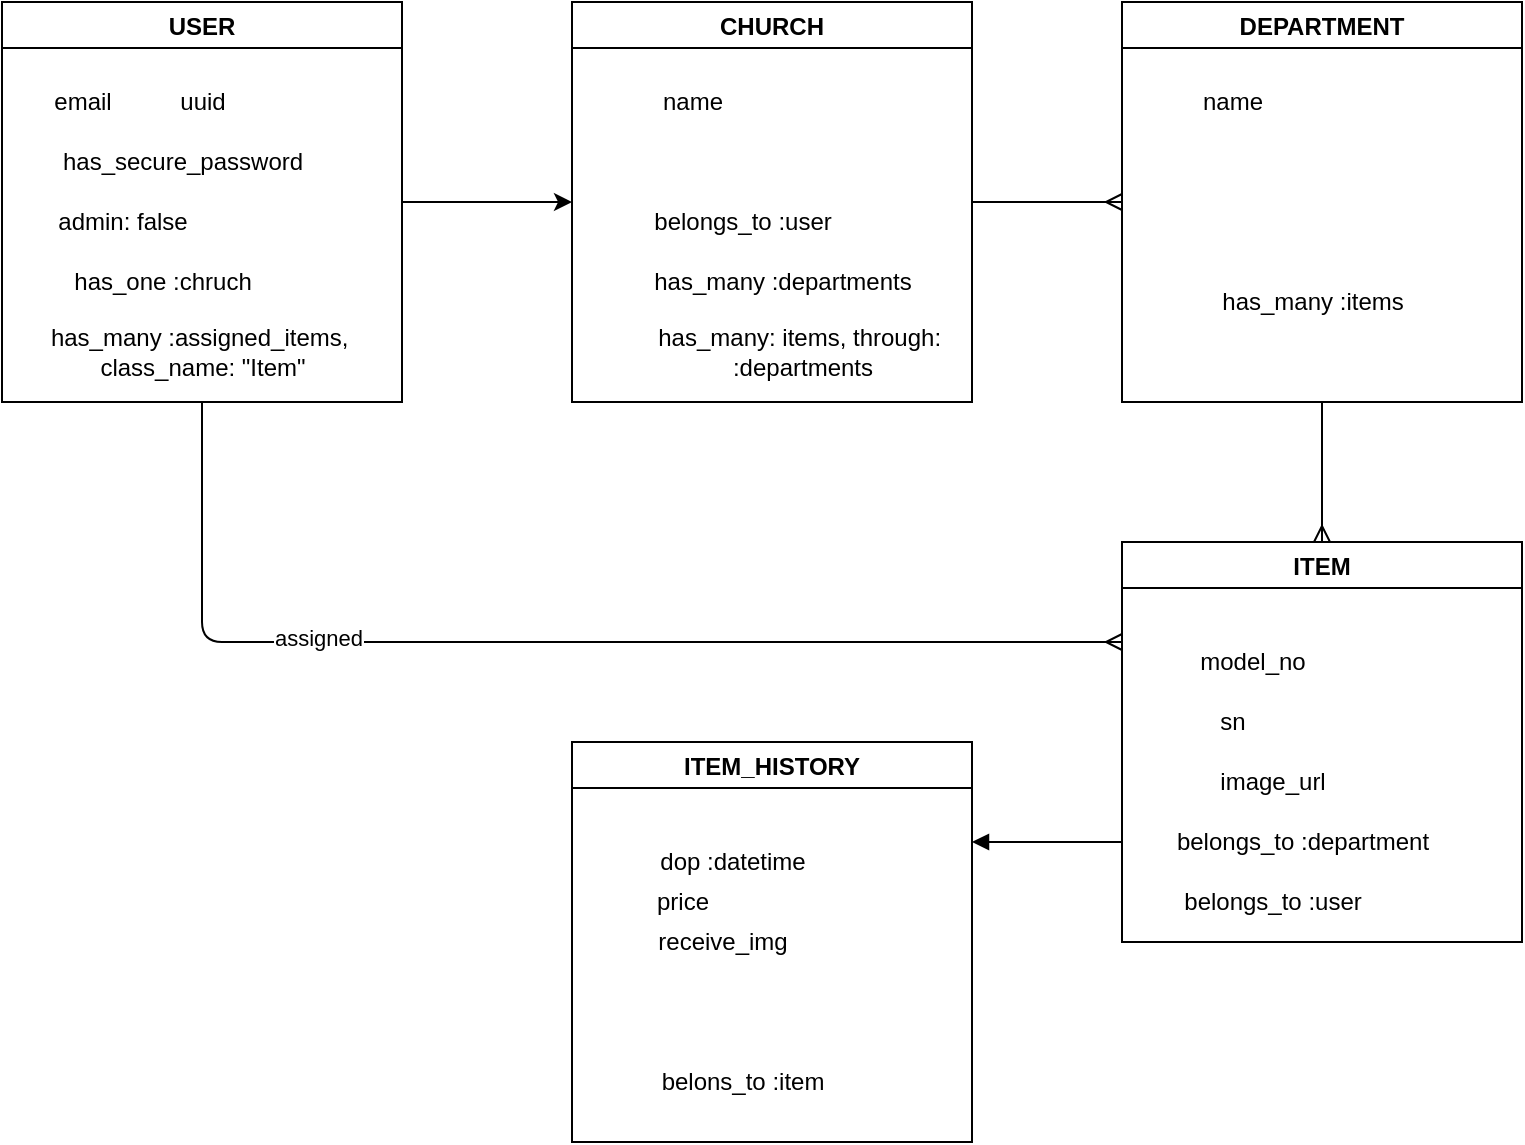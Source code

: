 <mxfile>
    <diagram id="hichByLxfxEbxuHL5GsQ" name="Page-1">
        <mxGraphModel dx="482" dy="722" grid="1" gridSize="10" guides="1" tooltips="1" connect="1" arrows="1" fold="1" page="1" pageScale="1" pageWidth="850" pageHeight="1100" math="0" shadow="0">
            <root>
                <mxCell id="0"/>
                <mxCell id="1" parent="0"/>
                <mxCell id="15" style="edgeStyle=none;html=1;exitX=1;exitY=0.5;exitDx=0;exitDy=0;entryX=0;entryY=0.5;entryDx=0;entryDy=0;" edge="1" parent="1" source="2" target="3">
                    <mxGeometry relative="1" as="geometry"/>
                </mxCell>
                <mxCell id="18" style="edgeStyle=none;html=1;entryX=0;entryY=0.25;entryDx=0;entryDy=0;endArrow=ERmany;endFill=0;exitX=0.5;exitY=1;exitDx=0;exitDy=0;" edge="1" parent="1" source="2" target="5">
                    <mxGeometry relative="1" as="geometry">
                        <Array as="points">
                            <mxPoint x="140" y="640"/>
                        </Array>
                    </mxGeometry>
                </mxCell>
                <mxCell id="19" value="assigned" style="edgeLabel;html=1;align=center;verticalAlign=middle;resizable=0;points=[];" vertex="1" connectable="0" parent="18">
                    <mxGeometry x="-0.387" y="2" relative="1" as="geometry">
                        <mxPoint as="offset"/>
                    </mxGeometry>
                </mxCell>
                <mxCell id="2" value="USER" style="swimlane;" vertex="1" parent="1">
                    <mxGeometry x="40" y="320" width="200" height="200" as="geometry"/>
                </mxCell>
                <mxCell id="7" value="email" style="text;html=1;align=center;verticalAlign=middle;resizable=0;points=[];autosize=1;strokeColor=none;fillColor=none;" vertex="1" parent="2">
                    <mxGeometry x="20" y="40" width="40" height="20" as="geometry"/>
                </mxCell>
                <mxCell id="8" value="has_secure_password" style="text;html=1;align=center;verticalAlign=middle;resizable=0;points=[];autosize=1;strokeColor=none;fillColor=none;" vertex="1" parent="2">
                    <mxGeometry x="20" y="70" width="140" height="20" as="geometry"/>
                </mxCell>
                <mxCell id="9" value="admin: false" style="text;html=1;align=center;verticalAlign=middle;resizable=0;points=[];autosize=1;strokeColor=none;fillColor=none;" vertex="1" parent="2">
                    <mxGeometry x="20" y="100" width="80" height="20" as="geometry"/>
                </mxCell>
                <mxCell id="10" value="uuid" style="text;html=1;align=center;verticalAlign=middle;resizable=0;points=[];autosize=1;strokeColor=none;fillColor=none;" vertex="1" parent="2">
                    <mxGeometry x="80" y="40" width="40" height="20" as="geometry"/>
                </mxCell>
                <mxCell id="11" value="has_one :chruch" style="text;html=1;align=center;verticalAlign=middle;resizable=0;points=[];autosize=1;strokeColor=none;fillColor=none;" vertex="1" parent="2">
                    <mxGeometry x="30" y="130" width="100" height="20" as="geometry"/>
                </mxCell>
                <mxCell id="12" value="has_many :assigned_items,&amp;nbsp;&lt;br&gt;class_name: &quot;Item&quot;" style="text;html=1;align=center;verticalAlign=middle;resizable=0;points=[];autosize=1;strokeColor=none;fillColor=none;" vertex="1" parent="2">
                    <mxGeometry x="15" y="160" width="170" height="30" as="geometry"/>
                </mxCell>
                <mxCell id="16" style="edgeStyle=none;html=1;exitX=1;exitY=0.5;exitDx=0;exitDy=0;entryX=0;entryY=0.5;entryDx=0;entryDy=0;endArrow=ERmany;endFill=0;" edge="1" parent="1" source="3" target="4">
                    <mxGeometry relative="1" as="geometry"/>
                </mxCell>
                <mxCell id="3" value="CHURCH" style="swimlane;" vertex="1" parent="1">
                    <mxGeometry x="325" y="320" width="200" height="200" as="geometry"/>
                </mxCell>
                <mxCell id="20" value="name" style="text;html=1;align=center;verticalAlign=middle;resizable=0;points=[];autosize=1;strokeColor=none;fillColor=none;" vertex="1" parent="3">
                    <mxGeometry x="35" y="40" width="50" height="20" as="geometry"/>
                </mxCell>
                <mxCell id="21" value="belongs_to :user" style="text;html=1;align=center;verticalAlign=middle;resizable=0;points=[];autosize=1;strokeColor=none;fillColor=none;" vertex="1" parent="3">
                    <mxGeometry x="35" y="100" width="100" height="20" as="geometry"/>
                </mxCell>
                <mxCell id="22" value="has_many :departments" style="text;html=1;align=center;verticalAlign=middle;resizable=0;points=[];autosize=1;strokeColor=none;fillColor=none;" vertex="1" parent="3">
                    <mxGeometry x="35" y="130" width="140" height="20" as="geometry"/>
                </mxCell>
                <mxCell id="23" value="has_many: items, through:&amp;nbsp;&lt;br&gt;:departments" style="text;html=1;align=center;verticalAlign=middle;resizable=0;points=[];autosize=1;strokeColor=none;fillColor=none;" vertex="1" parent="3">
                    <mxGeometry x="35" y="160" width="160" height="30" as="geometry"/>
                </mxCell>
                <mxCell id="17" style="edgeStyle=none;html=1;exitX=0.5;exitY=1;exitDx=0;exitDy=0;entryX=0.5;entryY=0;entryDx=0;entryDy=0;endArrow=ERmany;endFill=0;" edge="1" parent="1" source="4" target="5">
                    <mxGeometry relative="1" as="geometry"/>
                </mxCell>
                <mxCell id="4" value="DEPARTMENT" style="swimlane;" vertex="1" parent="1">
                    <mxGeometry x="600" y="320" width="200" height="200" as="geometry"/>
                </mxCell>
                <mxCell id="24" value="name" style="text;html=1;align=center;verticalAlign=middle;resizable=0;points=[];autosize=1;strokeColor=none;fillColor=none;" vertex="1" parent="4">
                    <mxGeometry x="30" y="40" width="50" height="20" as="geometry"/>
                </mxCell>
                <mxCell id="25" value="has_many :items" style="text;html=1;align=center;verticalAlign=middle;resizable=0;points=[];autosize=1;strokeColor=none;fillColor=none;" vertex="1" parent="4">
                    <mxGeometry x="40" y="140" width="110" height="20" as="geometry"/>
                </mxCell>
                <mxCell id="35" style="edgeStyle=none;html=1;exitX=0;exitY=0.75;exitDx=0;exitDy=0;entryX=1;entryY=0.25;entryDx=0;entryDy=0;endArrow=block;endFill=1;" edge="1" parent="1" source="5" target="31">
                    <mxGeometry relative="1" as="geometry"/>
                </mxCell>
                <mxCell id="5" value="ITEM" style="swimlane;" vertex="1" parent="1">
                    <mxGeometry x="600" y="590" width="200" height="200" as="geometry"/>
                </mxCell>
                <mxCell id="26" value="model_no" style="text;html=1;align=center;verticalAlign=middle;resizable=0;points=[];autosize=1;strokeColor=none;fillColor=none;" vertex="1" parent="5">
                    <mxGeometry x="30" y="50" width="70" height="20" as="geometry"/>
                </mxCell>
                <mxCell id="27" value="sn" style="text;html=1;align=center;verticalAlign=middle;resizable=0;points=[];autosize=1;strokeColor=none;fillColor=none;" vertex="1" parent="5">
                    <mxGeometry x="40" y="80" width="30" height="20" as="geometry"/>
                </mxCell>
                <mxCell id="32" value="image_url" style="text;html=1;align=center;verticalAlign=middle;resizable=0;points=[];autosize=1;strokeColor=none;fillColor=none;" vertex="1" parent="5">
                    <mxGeometry x="40" y="110" width="70" height="20" as="geometry"/>
                </mxCell>
                <mxCell id="33" value="belongs_to :department" style="text;html=1;align=center;verticalAlign=middle;resizable=0;points=[];autosize=1;strokeColor=none;fillColor=none;" vertex="1" parent="5">
                    <mxGeometry x="20" y="140" width="140" height="20" as="geometry"/>
                </mxCell>
                <mxCell id="34" value="belongs_to :user" style="text;html=1;align=center;verticalAlign=middle;resizable=0;points=[];autosize=1;strokeColor=none;fillColor=none;" vertex="1" parent="5">
                    <mxGeometry x="25" y="170" width="100" height="20" as="geometry"/>
                </mxCell>
                <mxCell id="31" value="ITEM_HISTORY" style="swimlane;" vertex="1" parent="1">
                    <mxGeometry x="325" y="690" width="200" height="200" as="geometry"/>
                </mxCell>
                <mxCell id="36" value="belons_to :item" style="text;html=1;align=center;verticalAlign=middle;resizable=0;points=[];autosize=1;strokeColor=none;fillColor=none;" vertex="1" parent="31">
                    <mxGeometry x="35" y="160" width="100" height="20" as="geometry"/>
                </mxCell>
                <mxCell id="37" value="dop :datetime" style="text;html=1;align=center;verticalAlign=middle;resizable=0;points=[];autosize=1;strokeColor=none;fillColor=none;" vertex="1" parent="31">
                    <mxGeometry x="35" y="50" width="90" height="20" as="geometry"/>
                </mxCell>
                <mxCell id="38" value="price" style="text;html=1;align=center;verticalAlign=middle;resizable=0;points=[];autosize=1;strokeColor=none;fillColor=none;" vertex="1" parent="31">
                    <mxGeometry x="35" y="70" width="40" height="20" as="geometry"/>
                </mxCell>
                <mxCell id="39" value="receive_img" style="text;html=1;align=center;verticalAlign=middle;resizable=0;points=[];autosize=1;strokeColor=none;fillColor=none;" vertex="1" parent="31">
                    <mxGeometry x="35" y="90" width="80" height="20" as="geometry"/>
                </mxCell>
            </root>
        </mxGraphModel>
    </diagram>
</mxfile>
